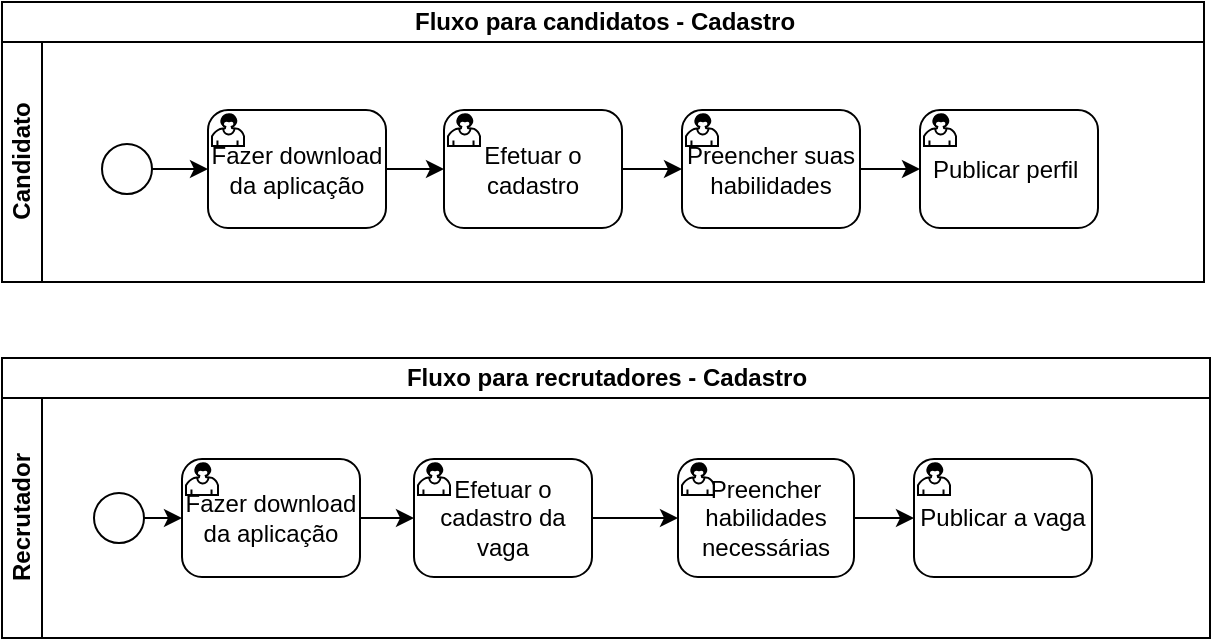 <mxfile version="21.7.2" type="device" pages="3">
  <diagram name="Cadastro" id="lwsic8dQmecZoKoQE_oe">
    <mxGraphModel dx="1434" dy="750" grid="0" gridSize="10" guides="1" tooltips="1" connect="1" arrows="1" fold="1" page="0" pageScale="1" pageWidth="850" pageHeight="1100" math="0" shadow="0">
      <root>
        <mxCell id="0" />
        <mxCell id="1" parent="0" />
        <mxCell id="q20c37088e8rleNogX4Y-1" value="Fluxo para candidatos - Cadastro" style="swimlane;childLayout=stackLayout;resizeParent=1;resizeParentMax=0;horizontal=1;startSize=20;horizontalStack=0;html=1;" vertex="1" parent="1">
          <mxGeometry x="157" y="153" width="601" height="140" as="geometry" />
        </mxCell>
        <mxCell id="q20c37088e8rleNogX4Y-2" value="Candidato" style="swimlane;startSize=20;horizontal=0;html=1;" vertex="1" parent="q20c37088e8rleNogX4Y-1">
          <mxGeometry y="20" width="601" height="120" as="geometry" />
        </mxCell>
        <mxCell id="q20c37088e8rleNogX4Y-27" style="edgeStyle=orthogonalEdgeStyle;rounded=0;orthogonalLoop=1;jettySize=auto;html=1;exitX=1;exitY=0.5;exitDx=0;exitDy=0;exitPerimeter=0;entryX=0;entryY=0.5;entryDx=0;entryDy=0;entryPerimeter=0;" edge="1" parent="q20c37088e8rleNogX4Y-2" source="q20c37088e8rleNogX4Y-13" target="q20c37088e8rleNogX4Y-15">
          <mxGeometry relative="1" as="geometry">
            <mxPoint x="102" y="64" as="targetPoint" />
          </mxGeometry>
        </mxCell>
        <mxCell id="q20c37088e8rleNogX4Y-13" value="" style="points=[[0.145,0.145,0],[0.5,0,0],[0.855,0.145,0],[1,0.5,0],[0.855,0.855,0],[0.5,1,0],[0.145,0.855,0],[0,0.5,0]];shape=mxgraph.bpmn.event;html=1;verticalLabelPosition=bottom;labelBackgroundColor=#ffffff;verticalAlign=top;align=center;perimeter=ellipsePerimeter;outlineConnect=0;aspect=fixed;outline=standard;symbol=general;" vertex="1" parent="q20c37088e8rleNogX4Y-2">
          <mxGeometry x="50" y="51" width="25" height="25" as="geometry" />
        </mxCell>
        <mxCell id="q20c37088e8rleNogX4Y-28" style="edgeStyle=orthogonalEdgeStyle;rounded=0;orthogonalLoop=1;jettySize=auto;html=1;exitX=1;exitY=0.5;exitDx=0;exitDy=0;exitPerimeter=0;entryX=0;entryY=0.5;entryDx=0;entryDy=0;entryPerimeter=0;" edge="1" parent="q20c37088e8rleNogX4Y-2" source="q20c37088e8rleNogX4Y-15" target="q20c37088e8rleNogX4Y-16">
          <mxGeometry relative="1" as="geometry" />
        </mxCell>
        <mxCell id="q20c37088e8rleNogX4Y-15" value="Fazer download da aplicação" style="points=[[0.25,0,0],[0.5,0,0],[0.75,0,0],[1,0.25,0],[1,0.5,0],[1,0.75,0],[0.75,1,0],[0.5,1,0],[0.25,1,0],[0,0.75,0],[0,0.5,0],[0,0.25,0]];shape=mxgraph.bpmn.task;whiteSpace=wrap;rectStyle=rounded;size=10;html=1;container=1;expand=0;collapsible=0;taskMarker=user;" vertex="1" parent="q20c37088e8rleNogX4Y-2">
          <mxGeometry x="103" y="34" width="89" height="59" as="geometry" />
        </mxCell>
        <mxCell id="q20c37088e8rleNogX4Y-29" style="edgeStyle=orthogonalEdgeStyle;rounded=0;orthogonalLoop=1;jettySize=auto;html=1;exitX=1;exitY=0.5;exitDx=0;exitDy=0;exitPerimeter=0;entryX=0;entryY=0.5;entryDx=0;entryDy=0;entryPerimeter=0;" edge="1" parent="q20c37088e8rleNogX4Y-2" source="q20c37088e8rleNogX4Y-16" target="q20c37088e8rleNogX4Y-17">
          <mxGeometry relative="1" as="geometry" />
        </mxCell>
        <mxCell id="q20c37088e8rleNogX4Y-16" value="Efetuar o cadastro" style="points=[[0.25,0,0],[0.5,0,0],[0.75,0,0],[1,0.25,0],[1,0.5,0],[1,0.75,0],[0.75,1,0],[0.5,1,0],[0.25,1,0],[0,0.75,0],[0,0.5,0],[0,0.25,0]];shape=mxgraph.bpmn.task;whiteSpace=wrap;rectStyle=rounded;size=10;html=1;container=1;expand=0;collapsible=0;taskMarker=user;" vertex="1" parent="q20c37088e8rleNogX4Y-2">
          <mxGeometry x="221" y="34" width="89" height="59" as="geometry" />
        </mxCell>
        <mxCell id="q20c37088e8rleNogX4Y-30" style="edgeStyle=orthogonalEdgeStyle;rounded=0;orthogonalLoop=1;jettySize=auto;html=1;exitX=1;exitY=0.5;exitDx=0;exitDy=0;exitPerimeter=0;entryX=0;entryY=0.5;entryDx=0;entryDy=0;entryPerimeter=0;" edge="1" parent="q20c37088e8rleNogX4Y-2" source="q20c37088e8rleNogX4Y-17" target="q20c37088e8rleNogX4Y-20">
          <mxGeometry relative="1" as="geometry" />
        </mxCell>
        <mxCell id="q20c37088e8rleNogX4Y-17" value="Preencher suas habilidades" style="points=[[0.25,0,0],[0.5,0,0],[0.75,0,0],[1,0.25,0],[1,0.5,0],[1,0.75,0],[0.75,1,0],[0.5,1,0],[0.25,1,0],[0,0.75,0],[0,0.5,0],[0,0.25,0]];shape=mxgraph.bpmn.task;whiteSpace=wrap;rectStyle=rounded;size=10;html=1;container=1;expand=0;collapsible=0;taskMarker=user;" vertex="1" parent="q20c37088e8rleNogX4Y-2">
          <mxGeometry x="340" y="34" width="89" height="59" as="geometry" />
        </mxCell>
        <mxCell id="q20c37088e8rleNogX4Y-20" value="Publicar perfil&amp;nbsp;" style="points=[[0.25,0,0],[0.5,0,0],[0.75,0,0],[1,0.25,0],[1,0.5,0],[1,0.75,0],[0.75,1,0],[0.5,1,0],[0.25,1,0],[0,0.75,0],[0,0.5,0],[0,0.25,0]];shape=mxgraph.bpmn.task;whiteSpace=wrap;rectStyle=rounded;size=10;html=1;container=1;expand=0;collapsible=0;taskMarker=user;" vertex="1" parent="q20c37088e8rleNogX4Y-2">
          <mxGeometry x="459" y="34" width="89" height="59" as="geometry" />
        </mxCell>
        <mxCell id="q20c37088e8rleNogX4Y-6" value="Fluxo para recrutadores - Cadastro" style="swimlane;childLayout=stackLayout;resizeParent=1;resizeParentMax=0;horizontal=1;startSize=20;horizontalStack=0;html=1;" vertex="1" parent="1">
          <mxGeometry x="157" y="331" width="604" height="140" as="geometry" />
        </mxCell>
        <mxCell id="q20c37088e8rleNogX4Y-7" value="Recrutador" style="swimlane;startSize=20;horizontal=0;html=1;" vertex="1" parent="q20c37088e8rleNogX4Y-6">
          <mxGeometry y="20" width="604" height="120" as="geometry" />
        </mxCell>
        <mxCell id="q20c37088e8rleNogX4Y-31" style="edgeStyle=orthogonalEdgeStyle;rounded=0;orthogonalLoop=1;jettySize=auto;html=1;exitX=1;exitY=0.5;exitDx=0;exitDy=0;exitPerimeter=0;entryX=0;entryY=0.5;entryDx=0;entryDy=0;entryPerimeter=0;" edge="1" parent="q20c37088e8rleNogX4Y-7" source="q20c37088e8rleNogX4Y-14" target="q20c37088e8rleNogX4Y-22">
          <mxGeometry relative="1" as="geometry" />
        </mxCell>
        <mxCell id="q20c37088e8rleNogX4Y-14" value="" style="points=[[0.145,0.145,0],[0.5,0,0],[0.855,0.145,0],[1,0.5,0],[0.855,0.855,0],[0.5,1,0],[0.145,0.855,0],[0,0.5,0]];shape=mxgraph.bpmn.event;html=1;verticalLabelPosition=bottom;labelBackgroundColor=#ffffff;verticalAlign=top;align=center;perimeter=ellipsePerimeter;outlineConnect=0;aspect=fixed;outline=standard;symbol=general;" vertex="1" parent="q20c37088e8rleNogX4Y-7">
          <mxGeometry x="46" y="47.5" width="25" height="25" as="geometry" />
        </mxCell>
        <mxCell id="q20c37088e8rleNogX4Y-32" style="edgeStyle=orthogonalEdgeStyle;rounded=0;orthogonalLoop=1;jettySize=auto;html=1;exitX=1;exitY=0.5;exitDx=0;exitDy=0;exitPerimeter=0;entryX=0;entryY=0.5;entryDx=0;entryDy=0;entryPerimeter=0;" edge="1" parent="q20c37088e8rleNogX4Y-7" source="q20c37088e8rleNogX4Y-22" target="q20c37088e8rleNogX4Y-23">
          <mxGeometry relative="1" as="geometry" />
        </mxCell>
        <mxCell id="q20c37088e8rleNogX4Y-22" value="Fazer download da aplicação" style="points=[[0.25,0,0],[0.5,0,0],[0.75,0,0],[1,0.25,0],[1,0.5,0],[1,0.75,0],[0.75,1,0],[0.5,1,0],[0.25,1,0],[0,0.75,0],[0,0.5,0],[0,0.25,0]];shape=mxgraph.bpmn.task;whiteSpace=wrap;rectStyle=rounded;size=10;html=1;container=1;expand=0;collapsible=0;taskMarker=user;" vertex="1" parent="q20c37088e8rleNogX4Y-7">
          <mxGeometry x="90" y="30.5" width="89" height="59" as="geometry" />
        </mxCell>
        <mxCell id="q20c37088e8rleNogX4Y-33" style="edgeStyle=orthogonalEdgeStyle;rounded=0;orthogonalLoop=1;jettySize=auto;html=1;exitX=1;exitY=0.5;exitDx=0;exitDy=0;exitPerimeter=0;entryX=0;entryY=0.5;entryDx=0;entryDy=0;entryPerimeter=0;" edge="1" parent="q20c37088e8rleNogX4Y-7" source="q20c37088e8rleNogX4Y-23" target="q20c37088e8rleNogX4Y-24">
          <mxGeometry relative="1" as="geometry" />
        </mxCell>
        <mxCell id="q20c37088e8rleNogX4Y-23" value="Efetuar o cadastro da vaga" style="points=[[0.25,0,0],[0.5,0,0],[0.75,0,0],[1,0.25,0],[1,0.5,0],[1,0.75,0],[0.75,1,0],[0.5,1,0],[0.25,1,0],[0,0.75,0],[0,0.5,0],[0,0.25,0]];shape=mxgraph.bpmn.task;whiteSpace=wrap;rectStyle=rounded;size=10;html=1;container=1;expand=0;collapsible=0;taskMarker=user;" vertex="1" parent="q20c37088e8rleNogX4Y-7">
          <mxGeometry x="206" y="30.5" width="89" height="59" as="geometry" />
        </mxCell>
        <mxCell id="q20c37088e8rleNogX4Y-34" style="edgeStyle=orthogonalEdgeStyle;rounded=0;orthogonalLoop=1;jettySize=auto;html=1;exitX=1;exitY=0.5;exitDx=0;exitDy=0;exitPerimeter=0;entryX=0;entryY=0.5;entryDx=0;entryDy=0;entryPerimeter=0;" edge="1" parent="q20c37088e8rleNogX4Y-7" source="q20c37088e8rleNogX4Y-24" target="q20c37088e8rleNogX4Y-25">
          <mxGeometry relative="1" as="geometry" />
        </mxCell>
        <mxCell id="q20c37088e8rleNogX4Y-24" value="Preencher habilidades necessárias" style="points=[[0.25,0,0],[0.5,0,0],[0.75,0,0],[1,0.25,0],[1,0.5,0],[1,0.75,0],[0.75,1,0],[0.5,1,0],[0.25,1,0],[0,0.75,0],[0,0.5,0],[0,0.25,0]];shape=mxgraph.bpmn.task;whiteSpace=wrap;rectStyle=rounded;size=10;html=1;container=1;expand=0;collapsible=0;taskMarker=user;" vertex="1" parent="q20c37088e8rleNogX4Y-7">
          <mxGeometry x="338" y="30.5" width="88" height="59" as="geometry" />
        </mxCell>
        <mxCell id="q20c37088e8rleNogX4Y-25" value="Publicar a vaga" style="points=[[0.25,0,0],[0.5,0,0],[0.75,0,0],[1,0.25,0],[1,0.5,0],[1,0.75,0],[0.75,1,0],[0.5,1,0],[0.25,1,0],[0,0.75,0],[0,0.5,0],[0,0.25,0]];shape=mxgraph.bpmn.task;whiteSpace=wrap;rectStyle=rounded;size=10;html=1;container=1;expand=0;collapsible=0;taskMarker=user;" vertex="1" parent="q20c37088e8rleNogX4Y-7">
          <mxGeometry x="456" y="30.5" width="89" height="59" as="geometry" />
        </mxCell>
      </root>
    </mxGraphModel>
  </diagram>
  <diagram name="Utilização" id="Fke4sNGM0-lnR5zUGiEE">
    <mxGraphModel dx="1434" dy="750" grid="0" gridSize="10" guides="1" tooltips="1" connect="1" arrows="1" fold="1" page="0" pageScale="1" pageWidth="850" pageHeight="1100" math="0" shadow="0">
      <root>
        <mxCell id="YSeM_KEvUy1cvF96Ik2r-0" />
        <mxCell id="YSeM_KEvUy1cvF96Ik2r-1" parent="YSeM_KEvUy1cvF96Ik2r-0" />
        <mxCell id="YSeM_KEvUy1cvF96Ik2r-2" value="Fluxo para candidatos - Cadastro" style="swimlane;childLayout=stackLayout;resizeParent=1;resizeParentMax=0;horizontal=1;startSize=20;horizontalStack=0;html=1;" vertex="1" parent="YSeM_KEvUy1cvF96Ik2r-1">
          <mxGeometry x="157" y="153" width="601" height="140" as="geometry" />
        </mxCell>
        <mxCell id="YSeM_KEvUy1cvF96Ik2r-3" value="Candidato" style="swimlane;startSize=20;horizontal=0;html=1;" vertex="1" parent="YSeM_KEvUy1cvF96Ik2r-2">
          <mxGeometry y="20" width="601" height="120" as="geometry" />
        </mxCell>
        <mxCell id="YSeM_KEvUy1cvF96Ik2r-4" style="edgeStyle=orthogonalEdgeStyle;rounded=0;orthogonalLoop=1;jettySize=auto;html=1;exitX=1;exitY=0.5;exitDx=0;exitDy=0;exitPerimeter=0;entryX=0;entryY=0.5;entryDx=0;entryDy=0;entryPerimeter=0;" edge="1" parent="YSeM_KEvUy1cvF96Ik2r-3" source="YSeM_KEvUy1cvF96Ik2r-5" target="YSeM_KEvUy1cvF96Ik2r-7">
          <mxGeometry relative="1" as="geometry">
            <mxPoint x="102" y="64" as="targetPoint" />
          </mxGeometry>
        </mxCell>
        <mxCell id="YSeM_KEvUy1cvF96Ik2r-5" value="" style="points=[[0.145,0.145,0],[0.5,0,0],[0.855,0.145,0],[1,0.5,0],[0.855,0.855,0],[0.5,1,0],[0.145,0.855,0],[0,0.5,0]];shape=mxgraph.bpmn.event;html=1;verticalLabelPosition=bottom;labelBackgroundColor=#ffffff;verticalAlign=top;align=center;perimeter=ellipsePerimeter;outlineConnect=0;aspect=fixed;outline=standard;symbol=general;" vertex="1" parent="YSeM_KEvUy1cvF96Ik2r-3">
          <mxGeometry x="50" y="51" width="25" height="25" as="geometry" />
        </mxCell>
        <mxCell id="YSeM_KEvUy1cvF96Ik2r-6" style="edgeStyle=orthogonalEdgeStyle;rounded=0;orthogonalLoop=1;jettySize=auto;html=1;exitX=1;exitY=0.5;exitDx=0;exitDy=0;exitPerimeter=0;entryX=0;entryY=0.5;entryDx=0;entryDy=0;entryPerimeter=0;" edge="1" parent="YSeM_KEvUy1cvF96Ik2r-3" source="YSeM_KEvUy1cvF96Ik2r-7" target="YSeM_KEvUy1cvF96Ik2r-9">
          <mxGeometry relative="1" as="geometry" />
        </mxCell>
        <mxCell id="YSeM_KEvUy1cvF96Ik2r-7" value="Fazer download da aplicação" style="points=[[0.25,0,0],[0.5,0,0],[0.75,0,0],[1,0.25,0],[1,0.5,0],[1,0.75,0],[0.75,1,0],[0.5,1,0],[0.25,1,0],[0,0.75,0],[0,0.5,0],[0,0.25,0]];shape=mxgraph.bpmn.task;whiteSpace=wrap;rectStyle=rounded;size=10;html=1;container=1;expand=0;collapsible=0;taskMarker=user;" vertex="1" parent="YSeM_KEvUy1cvF96Ik2r-3">
          <mxGeometry x="103" y="34" width="89" height="59" as="geometry" />
        </mxCell>
        <mxCell id="YSeM_KEvUy1cvF96Ik2r-8" style="edgeStyle=orthogonalEdgeStyle;rounded=0;orthogonalLoop=1;jettySize=auto;html=1;exitX=1;exitY=0.5;exitDx=0;exitDy=0;exitPerimeter=0;entryX=0;entryY=0.5;entryDx=0;entryDy=0;entryPerimeter=0;" edge="1" parent="YSeM_KEvUy1cvF96Ik2r-3" source="YSeM_KEvUy1cvF96Ik2r-9" target="YSeM_KEvUy1cvF96Ik2r-11">
          <mxGeometry relative="1" as="geometry" />
        </mxCell>
        <mxCell id="YSeM_KEvUy1cvF96Ik2r-9" value="Efetuar o cadastro" style="points=[[0.25,0,0],[0.5,0,0],[0.75,0,0],[1,0.25,0],[1,0.5,0],[1,0.75,0],[0.75,1,0],[0.5,1,0],[0.25,1,0],[0,0.75,0],[0,0.5,0],[0,0.25,0]];shape=mxgraph.bpmn.task;whiteSpace=wrap;rectStyle=rounded;size=10;html=1;container=1;expand=0;collapsible=0;taskMarker=user;" vertex="1" parent="YSeM_KEvUy1cvF96Ik2r-3">
          <mxGeometry x="221" y="34" width="89" height="59" as="geometry" />
        </mxCell>
        <mxCell id="YSeM_KEvUy1cvF96Ik2r-10" style="edgeStyle=orthogonalEdgeStyle;rounded=0;orthogonalLoop=1;jettySize=auto;html=1;exitX=1;exitY=0.5;exitDx=0;exitDy=0;exitPerimeter=0;entryX=0;entryY=0.5;entryDx=0;entryDy=0;entryPerimeter=0;" edge="1" parent="YSeM_KEvUy1cvF96Ik2r-3" source="YSeM_KEvUy1cvF96Ik2r-11" target="YSeM_KEvUy1cvF96Ik2r-12">
          <mxGeometry relative="1" as="geometry" />
        </mxCell>
        <mxCell id="YSeM_KEvUy1cvF96Ik2r-11" value="Preencher suas habilidades" style="points=[[0.25,0,0],[0.5,0,0],[0.75,0,0],[1,0.25,0],[1,0.5,0],[1,0.75,0],[0.75,1,0],[0.5,1,0],[0.25,1,0],[0,0.75,0],[0,0.5,0],[0,0.25,0]];shape=mxgraph.bpmn.task;whiteSpace=wrap;rectStyle=rounded;size=10;html=1;container=1;expand=0;collapsible=0;taskMarker=user;" vertex="1" parent="YSeM_KEvUy1cvF96Ik2r-3">
          <mxGeometry x="340" y="34" width="89" height="59" as="geometry" />
        </mxCell>
        <mxCell id="YSeM_KEvUy1cvF96Ik2r-12" value="Publicar perfil&amp;nbsp;" style="points=[[0.25,0,0],[0.5,0,0],[0.75,0,0],[1,0.25,0],[1,0.5,0],[1,0.75,0],[0.75,1,0],[0.5,1,0],[0.25,1,0],[0,0.75,0],[0,0.5,0],[0,0.25,0]];shape=mxgraph.bpmn.task;whiteSpace=wrap;rectStyle=rounded;size=10;html=1;container=1;expand=0;collapsible=0;taskMarker=user;" vertex="1" parent="YSeM_KEvUy1cvF96Ik2r-3">
          <mxGeometry x="459" y="34" width="89" height="59" as="geometry" />
        </mxCell>
        <mxCell id="YSeM_KEvUy1cvF96Ik2r-13" value="Fluxo para recrutadores - Cadastro" style="swimlane;childLayout=stackLayout;resizeParent=1;resizeParentMax=0;horizontal=1;startSize=20;horizontalStack=0;html=1;" vertex="1" parent="YSeM_KEvUy1cvF96Ik2r-1">
          <mxGeometry x="157" y="331" width="604" height="140" as="geometry" />
        </mxCell>
        <mxCell id="YSeM_KEvUy1cvF96Ik2r-14" value="Recrutador" style="swimlane;startSize=20;horizontal=0;html=1;" vertex="1" parent="YSeM_KEvUy1cvF96Ik2r-13">
          <mxGeometry y="20" width="604" height="120" as="geometry" />
        </mxCell>
        <mxCell id="YSeM_KEvUy1cvF96Ik2r-15" style="edgeStyle=orthogonalEdgeStyle;rounded=0;orthogonalLoop=1;jettySize=auto;html=1;exitX=1;exitY=0.5;exitDx=0;exitDy=0;exitPerimeter=0;entryX=0;entryY=0.5;entryDx=0;entryDy=0;entryPerimeter=0;" edge="1" parent="YSeM_KEvUy1cvF96Ik2r-14" source="YSeM_KEvUy1cvF96Ik2r-16" target="YSeM_KEvUy1cvF96Ik2r-18">
          <mxGeometry relative="1" as="geometry" />
        </mxCell>
        <mxCell id="YSeM_KEvUy1cvF96Ik2r-16" value="" style="points=[[0.145,0.145,0],[0.5,0,0],[0.855,0.145,0],[1,0.5,0],[0.855,0.855,0],[0.5,1,0],[0.145,0.855,0],[0,0.5,0]];shape=mxgraph.bpmn.event;html=1;verticalLabelPosition=bottom;labelBackgroundColor=#ffffff;verticalAlign=top;align=center;perimeter=ellipsePerimeter;outlineConnect=0;aspect=fixed;outline=standard;symbol=general;" vertex="1" parent="YSeM_KEvUy1cvF96Ik2r-14">
          <mxGeometry x="46" y="47.5" width="25" height="25" as="geometry" />
        </mxCell>
        <mxCell id="YSeM_KEvUy1cvF96Ik2r-17" style="edgeStyle=orthogonalEdgeStyle;rounded=0;orthogonalLoop=1;jettySize=auto;html=1;exitX=1;exitY=0.5;exitDx=0;exitDy=0;exitPerimeter=0;entryX=0;entryY=0.5;entryDx=0;entryDy=0;entryPerimeter=0;" edge="1" parent="YSeM_KEvUy1cvF96Ik2r-14" source="YSeM_KEvUy1cvF96Ik2r-18" target="YSeM_KEvUy1cvF96Ik2r-20">
          <mxGeometry relative="1" as="geometry" />
        </mxCell>
        <mxCell id="YSeM_KEvUy1cvF96Ik2r-18" value="Fazer download da aplicação" style="points=[[0.25,0,0],[0.5,0,0],[0.75,0,0],[1,0.25,0],[1,0.5,0],[1,0.75,0],[0.75,1,0],[0.5,1,0],[0.25,1,0],[0,0.75,0],[0,0.5,0],[0,0.25,0]];shape=mxgraph.bpmn.task;whiteSpace=wrap;rectStyle=rounded;size=10;html=1;container=1;expand=0;collapsible=0;taskMarker=user;" vertex="1" parent="YSeM_KEvUy1cvF96Ik2r-14">
          <mxGeometry x="90" y="30.5" width="89" height="59" as="geometry" />
        </mxCell>
        <mxCell id="YSeM_KEvUy1cvF96Ik2r-19" style="edgeStyle=orthogonalEdgeStyle;rounded=0;orthogonalLoop=1;jettySize=auto;html=1;exitX=1;exitY=0.5;exitDx=0;exitDy=0;exitPerimeter=0;entryX=0;entryY=0.5;entryDx=0;entryDy=0;entryPerimeter=0;" edge="1" parent="YSeM_KEvUy1cvF96Ik2r-14" source="YSeM_KEvUy1cvF96Ik2r-20" target="YSeM_KEvUy1cvF96Ik2r-22">
          <mxGeometry relative="1" as="geometry" />
        </mxCell>
        <mxCell id="YSeM_KEvUy1cvF96Ik2r-20" value="Efetuar o cadastro da vaga" style="points=[[0.25,0,0],[0.5,0,0],[0.75,0,0],[1,0.25,0],[1,0.5,0],[1,0.75,0],[0.75,1,0],[0.5,1,0],[0.25,1,0],[0,0.75,0],[0,0.5,0],[0,0.25,0]];shape=mxgraph.bpmn.task;whiteSpace=wrap;rectStyle=rounded;size=10;html=1;container=1;expand=0;collapsible=0;taskMarker=user;" vertex="1" parent="YSeM_KEvUy1cvF96Ik2r-14">
          <mxGeometry x="206" y="30.5" width="89" height="59" as="geometry" />
        </mxCell>
        <mxCell id="YSeM_KEvUy1cvF96Ik2r-21" style="edgeStyle=orthogonalEdgeStyle;rounded=0;orthogonalLoop=1;jettySize=auto;html=1;exitX=1;exitY=0.5;exitDx=0;exitDy=0;exitPerimeter=0;entryX=0;entryY=0.5;entryDx=0;entryDy=0;entryPerimeter=0;" edge="1" parent="YSeM_KEvUy1cvF96Ik2r-14" source="YSeM_KEvUy1cvF96Ik2r-22" target="YSeM_KEvUy1cvF96Ik2r-23">
          <mxGeometry relative="1" as="geometry" />
        </mxCell>
        <mxCell id="YSeM_KEvUy1cvF96Ik2r-22" value="Preencher habilidades necessárias" style="points=[[0.25,0,0],[0.5,0,0],[0.75,0,0],[1,0.25,0],[1,0.5,0],[1,0.75,0],[0.75,1,0],[0.5,1,0],[0.25,1,0],[0,0.75,0],[0,0.5,0],[0,0.25,0]];shape=mxgraph.bpmn.task;whiteSpace=wrap;rectStyle=rounded;size=10;html=1;container=1;expand=0;collapsible=0;taskMarker=user;" vertex="1" parent="YSeM_KEvUy1cvF96Ik2r-14">
          <mxGeometry x="338" y="30.5" width="88" height="59" as="geometry" />
        </mxCell>
        <mxCell id="YSeM_KEvUy1cvF96Ik2r-23" value="Publicar a vaga" style="points=[[0.25,0,0],[0.5,0,0],[0.75,0,0],[1,0.25,0],[1,0.5,0],[1,0.75,0],[0.75,1,0],[0.5,1,0],[0.25,1,0],[0,0.75,0],[0,0.5,0],[0,0.25,0]];shape=mxgraph.bpmn.task;whiteSpace=wrap;rectStyle=rounded;size=10;html=1;container=1;expand=0;collapsible=0;taskMarker=user;" vertex="1" parent="YSeM_KEvUy1cvF96Ik2r-14">
          <mxGeometry x="456" y="30.5" width="89" height="59" as="geometry" />
        </mxCell>
      </root>
    </mxGraphModel>
  </diagram>
  <diagram id="7xcVcS7LI2u6HWfsIKFe" name="Cancelamento de conta / vaga">
    <mxGraphModel dx="1434" dy="750" grid="0" gridSize="10" guides="1" tooltips="1" connect="1" arrows="1" fold="1" page="0" pageScale="1" pageWidth="850" pageHeight="1100" math="0" shadow="0">
      <root>
        <mxCell id="0" />
        <mxCell id="1" parent="0" />
      </root>
    </mxGraphModel>
  </diagram>
</mxfile>
